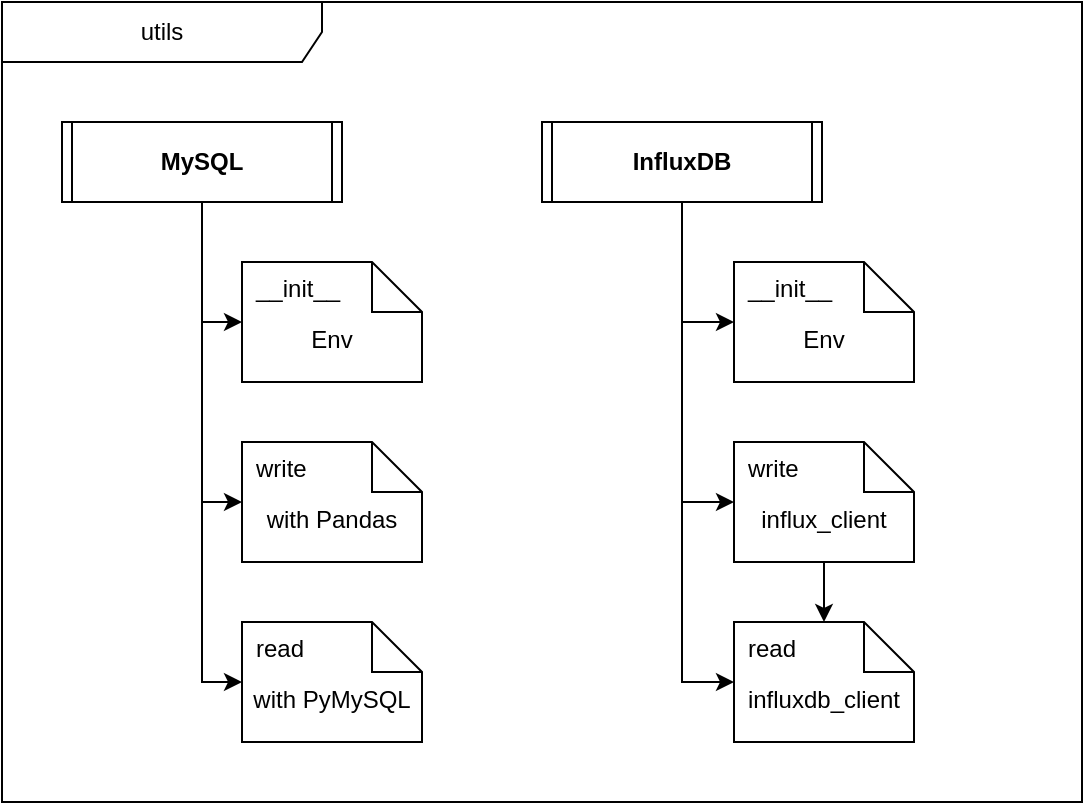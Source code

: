 <mxfile version="23.1.7" type="device">
  <diagram name="第 1 页" id="BGLkK3OaidksPaXZ3Jfi">
    <mxGraphModel dx="1007" dy="1128" grid="1" gridSize="10" guides="1" tooltips="1" connect="1" arrows="1" fold="1" page="1" pageScale="1" pageWidth="827" pageHeight="1169" math="0" shadow="0">
      <root>
        <mxCell id="0" />
        <mxCell id="1" parent="0" />
        <mxCell id="jAJpljm8dm1gfUrfqSGX-1" value="utils" style="shape=umlFrame;whiteSpace=wrap;html=1;pointerEvents=0;recursiveResize=0;container=1;collapsible=0;width=160;" vertex="1" parent="1">
          <mxGeometry x="30" y="650" width="540" height="400" as="geometry" />
        </mxCell>
        <mxCell id="jAJpljm8dm1gfUrfqSGX-2" value="MySQL" style="shape=process2;fixedSize=1;size=5;fontStyle=1;html=1;whiteSpace=wrap;" vertex="1" parent="jAJpljm8dm1gfUrfqSGX-1">
          <mxGeometry x="30" y="60" width="140" height="40" as="geometry" />
        </mxCell>
        <mxCell id="jAJpljm8dm1gfUrfqSGX-5" value="Env" style="shape=note2;boundedLbl=1;whiteSpace=wrap;html=1;size=25;verticalAlign=top;align=center;" vertex="1" parent="jAJpljm8dm1gfUrfqSGX-1">
          <mxGeometry x="120" y="130" width="90" height="60" as="geometry" />
        </mxCell>
        <mxCell id="jAJpljm8dm1gfUrfqSGX-6" value="__init__" style="resizeWidth=1;part=1;strokeColor=none;fillColor=none;align=left;spacingLeft=5;" vertex="1" parent="jAJpljm8dm1gfUrfqSGX-5">
          <mxGeometry width="90" height="25" relative="1" as="geometry" />
        </mxCell>
        <mxCell id="jAJpljm8dm1gfUrfqSGX-12" value="with Pandas" style="shape=note2;boundedLbl=1;whiteSpace=wrap;html=1;size=25;verticalAlign=top;align=center;" vertex="1" parent="jAJpljm8dm1gfUrfqSGX-1">
          <mxGeometry x="120" y="220" width="90" height="60" as="geometry" />
        </mxCell>
        <mxCell id="jAJpljm8dm1gfUrfqSGX-13" value="write" style="resizeWidth=1;part=1;strokeColor=none;fillColor=none;align=left;spacingLeft=5;" vertex="1" parent="jAJpljm8dm1gfUrfqSGX-12">
          <mxGeometry width="90" height="25" relative="1" as="geometry" />
        </mxCell>
        <mxCell id="jAJpljm8dm1gfUrfqSGX-14" value="with PyMySQL" style="shape=note2;boundedLbl=1;whiteSpace=wrap;html=1;size=25;verticalAlign=top;align=center;" vertex="1" parent="jAJpljm8dm1gfUrfqSGX-1">
          <mxGeometry x="120" y="310" width="90" height="60" as="geometry" />
        </mxCell>
        <mxCell id="jAJpljm8dm1gfUrfqSGX-15" value="read" style="resizeWidth=1;part=1;strokeColor=none;fillColor=none;align=left;spacingLeft=5;" vertex="1" parent="jAJpljm8dm1gfUrfqSGX-14">
          <mxGeometry width="90" height="25" relative="1" as="geometry" />
        </mxCell>
        <mxCell id="jAJpljm8dm1gfUrfqSGX-23" style="edgeStyle=orthogonalEdgeStyle;rounded=0;orthogonalLoop=1;jettySize=auto;html=1;exitX=0.5;exitY=1;exitDx=0;exitDy=0;entryX=0;entryY=0.5;entryDx=0;entryDy=0;entryPerimeter=0;" edge="1" parent="jAJpljm8dm1gfUrfqSGX-1" source="jAJpljm8dm1gfUrfqSGX-2" target="jAJpljm8dm1gfUrfqSGX-5">
          <mxGeometry relative="1" as="geometry" />
        </mxCell>
        <mxCell id="jAJpljm8dm1gfUrfqSGX-24" style="edgeStyle=orthogonalEdgeStyle;rounded=0;orthogonalLoop=1;jettySize=auto;html=1;exitX=0.5;exitY=1;exitDx=0;exitDy=0;entryX=0;entryY=0.5;entryDx=0;entryDy=0;entryPerimeter=0;" edge="1" parent="jAJpljm8dm1gfUrfqSGX-1" source="jAJpljm8dm1gfUrfqSGX-2" target="jAJpljm8dm1gfUrfqSGX-12">
          <mxGeometry relative="1" as="geometry" />
        </mxCell>
        <mxCell id="jAJpljm8dm1gfUrfqSGX-25" style="edgeStyle=orthogonalEdgeStyle;rounded=0;orthogonalLoop=1;jettySize=auto;html=1;exitX=0.5;exitY=1;exitDx=0;exitDy=0;entryX=0;entryY=0.5;entryDx=0;entryDy=0;entryPerimeter=0;" edge="1" parent="jAJpljm8dm1gfUrfqSGX-1" source="jAJpljm8dm1gfUrfqSGX-2" target="jAJpljm8dm1gfUrfqSGX-14">
          <mxGeometry relative="1" as="geometry" />
        </mxCell>
        <mxCell id="jAJpljm8dm1gfUrfqSGX-3" value="InfluxDB" style="shape=process2;fixedSize=1;size=5;fontStyle=1;html=1;whiteSpace=wrap;" vertex="1" parent="jAJpljm8dm1gfUrfqSGX-1">
          <mxGeometry x="270" y="60" width="140" height="40" as="geometry" />
        </mxCell>
        <mxCell id="jAJpljm8dm1gfUrfqSGX-16" value="Env" style="shape=note2;boundedLbl=1;whiteSpace=wrap;html=1;size=25;verticalAlign=top;align=center;" vertex="1" parent="jAJpljm8dm1gfUrfqSGX-1">
          <mxGeometry x="366" y="130" width="90" height="60" as="geometry" />
        </mxCell>
        <mxCell id="jAJpljm8dm1gfUrfqSGX-17" value="__init__" style="resizeWidth=1;part=1;strokeColor=none;fillColor=none;align=left;spacingLeft=5;" vertex="1" parent="jAJpljm8dm1gfUrfqSGX-16">
          <mxGeometry width="90" height="25" relative="1" as="geometry" />
        </mxCell>
        <mxCell id="jAJpljm8dm1gfUrfqSGX-18" value="influx_client" style="shape=note2;boundedLbl=1;whiteSpace=wrap;html=1;size=25;verticalAlign=top;align=center;" vertex="1" parent="jAJpljm8dm1gfUrfqSGX-1">
          <mxGeometry x="366" y="220" width="90" height="60" as="geometry" />
        </mxCell>
        <mxCell id="jAJpljm8dm1gfUrfqSGX-19" value="write" style="resizeWidth=1;part=1;strokeColor=none;fillColor=none;align=left;spacingLeft=5;" vertex="1" parent="jAJpljm8dm1gfUrfqSGX-18">
          <mxGeometry width="90" height="25" relative="1" as="geometry" />
        </mxCell>
        <mxCell id="jAJpljm8dm1gfUrfqSGX-20" value="influxdb_client" style="shape=note2;boundedLbl=1;whiteSpace=wrap;html=1;size=25;verticalAlign=top;align=center;" vertex="1" parent="jAJpljm8dm1gfUrfqSGX-1">
          <mxGeometry x="366" y="310" width="90" height="60" as="geometry" />
        </mxCell>
        <mxCell id="jAJpljm8dm1gfUrfqSGX-21" value="read" style="resizeWidth=1;part=1;strokeColor=none;fillColor=none;align=left;spacingLeft=5;" vertex="1" parent="jAJpljm8dm1gfUrfqSGX-20">
          <mxGeometry width="90" height="25" relative="1" as="geometry" />
        </mxCell>
        <mxCell id="jAJpljm8dm1gfUrfqSGX-22" value="" style="edgeStyle=orthogonalEdgeStyle;rounded=0;orthogonalLoop=1;jettySize=auto;html=1;" edge="1" parent="jAJpljm8dm1gfUrfqSGX-1" source="jAJpljm8dm1gfUrfqSGX-18" target="jAJpljm8dm1gfUrfqSGX-21">
          <mxGeometry relative="1" as="geometry" />
        </mxCell>
        <mxCell id="jAJpljm8dm1gfUrfqSGX-26" style="edgeStyle=orthogonalEdgeStyle;rounded=0;orthogonalLoop=1;jettySize=auto;html=1;exitX=0.5;exitY=1;exitDx=0;exitDy=0;entryX=0;entryY=0.5;entryDx=0;entryDy=0;entryPerimeter=0;" edge="1" parent="jAJpljm8dm1gfUrfqSGX-1" source="jAJpljm8dm1gfUrfqSGX-3" target="jAJpljm8dm1gfUrfqSGX-16">
          <mxGeometry relative="1" as="geometry" />
        </mxCell>
        <mxCell id="jAJpljm8dm1gfUrfqSGX-27" style="edgeStyle=orthogonalEdgeStyle;rounded=0;orthogonalLoop=1;jettySize=auto;html=1;exitX=0.5;exitY=1;exitDx=0;exitDy=0;entryX=0;entryY=0.5;entryDx=0;entryDy=0;entryPerimeter=0;" edge="1" parent="jAJpljm8dm1gfUrfqSGX-1" source="jAJpljm8dm1gfUrfqSGX-3" target="jAJpljm8dm1gfUrfqSGX-18">
          <mxGeometry relative="1" as="geometry" />
        </mxCell>
        <mxCell id="jAJpljm8dm1gfUrfqSGX-28" style="edgeStyle=orthogonalEdgeStyle;rounded=0;orthogonalLoop=1;jettySize=auto;html=1;exitX=0.5;exitY=1;exitDx=0;exitDy=0;entryX=0;entryY=0.5;entryDx=0;entryDy=0;entryPerimeter=0;" edge="1" parent="jAJpljm8dm1gfUrfqSGX-1" source="jAJpljm8dm1gfUrfqSGX-3" target="jAJpljm8dm1gfUrfqSGX-20">
          <mxGeometry relative="1" as="geometry" />
        </mxCell>
      </root>
    </mxGraphModel>
  </diagram>
</mxfile>
